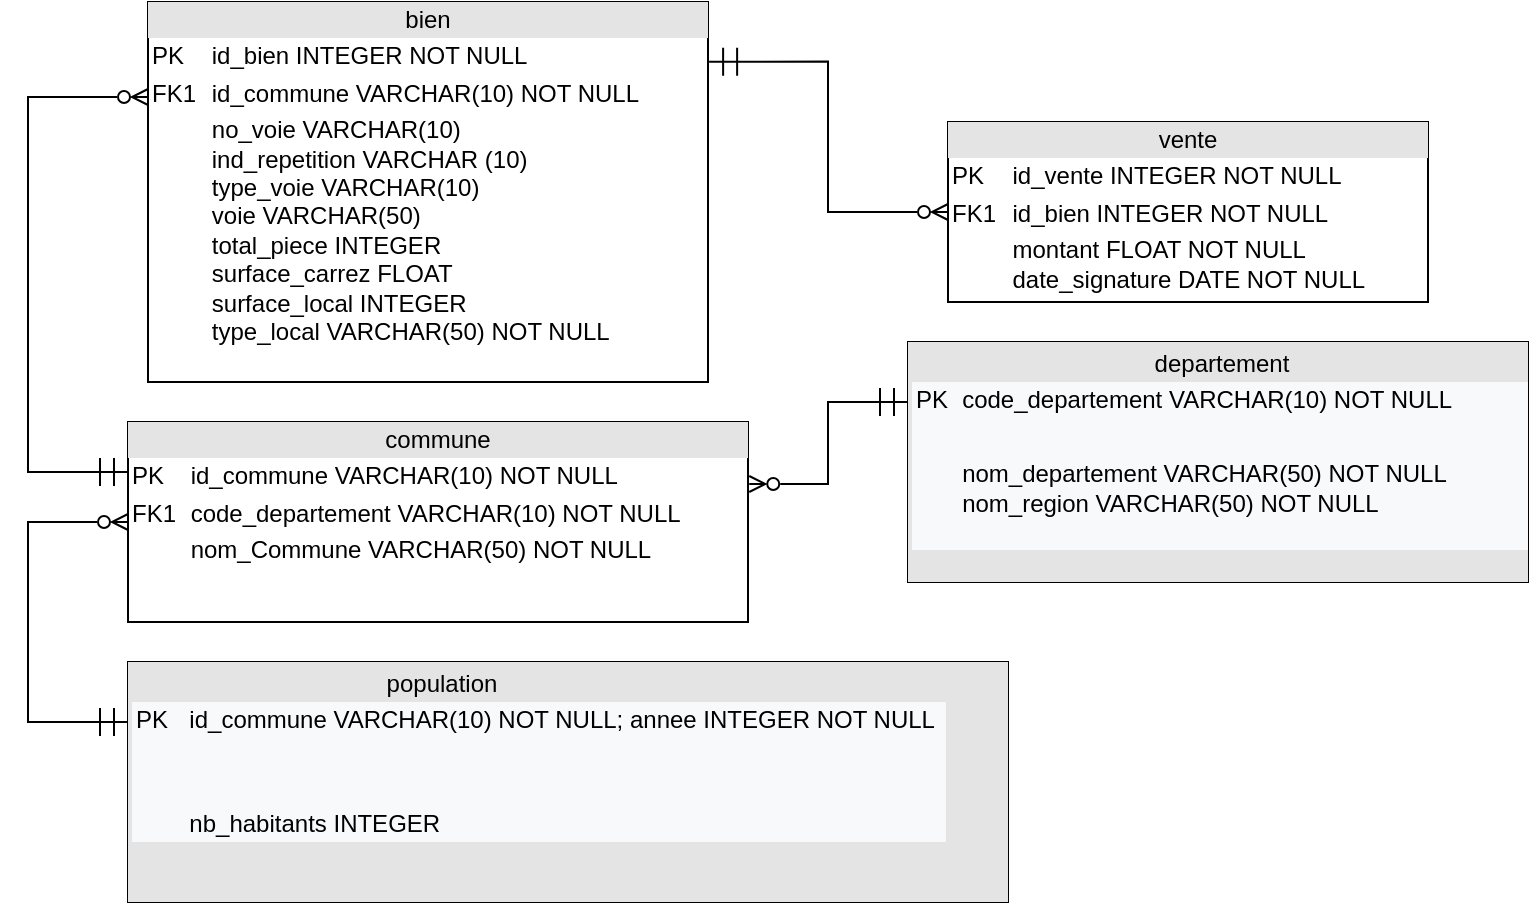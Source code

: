 <mxfile version="20.2.3" type="device"><diagram id="ulC4a5RA7_rg2kGEKbwz" name="Page-1"><mxGraphModel dx="1662" dy="891" grid="1" gridSize="10" guides="1" tooltips="1" connect="1" arrows="1" fold="1" page="1" pageScale="1" pageWidth="827" pageHeight="1169" math="0" shadow="0"><root><mxCell id="0"/><mxCell id="1" parent="0"/><mxCell id="T_dCSv-M0wplzIC0U72B-1" value="&lt;div style=&quot;text-align: center; box-sizing: border-box; width: 100%; background: rgb(228, 228, 228); padding: 2px;&quot;&gt;bien&lt;/div&gt;&lt;table style=&quot;width:100%;font-size:1em;&quot; cellpadding=&quot;2&quot; cellspacing=&quot;0&quot;&gt;&lt;tbody&gt;&lt;tr&gt;&lt;td&gt;PK&lt;/td&gt;&lt;td&gt;id_bien INTEGER NOT NULL&lt;/td&gt;&lt;/tr&gt;&lt;tr&gt;&lt;td&gt;FK1&lt;/td&gt;&lt;td&gt;id_commune VARCHAR(10) NOT NULL&lt;/td&gt;&lt;/tr&gt;&lt;tr&gt;&lt;td&gt;&lt;/td&gt;&lt;td&gt;no_voie VARCHAR(10)&lt;br&gt;ind_repetition VARCHAR (10)&lt;br&gt;type_voie VARCHAR(10)&lt;br&gt;voie VARCHAR(50)&lt;br&gt;total_piece INTEGER&lt;br&gt;surface_carrez FLOAT&lt;br&gt;surface_local INTEGER&lt;br&gt;type_local VARCHAR(50) NOT NULL&lt;/td&gt;&lt;/tr&gt;&lt;/tbody&gt;&lt;/table&gt;" style="verticalAlign=top;align=left;overflow=fill;html=1;" parent="1" vertex="1"><mxGeometry x="80" y="70" width="280" height="190" as="geometry"/></mxCell><mxCell id="T_dCSv-M0wplzIC0U72B-2" value="&lt;div style=&quot;text-align: center; box-sizing: border-box; width: 100%; background: rgb(228, 228, 228); padding: 2px;&quot;&gt;commune&lt;br&gt;&lt;/div&gt;&lt;table style=&quot;width:100%;font-size:1em;&quot; cellpadding=&quot;2&quot; cellspacing=&quot;0&quot;&gt;&lt;tbody&gt;&lt;tr&gt;&lt;td&gt;PK&lt;/td&gt;&lt;td&gt;id_commune&amp;nbsp;&lt;span style=&quot;&quot;&gt;VARCHAR(10)&lt;/span&gt;&amp;nbsp;NOT NULL&lt;/td&gt;&lt;/tr&gt;&lt;tr&gt;&lt;td&gt;FK1&lt;/td&gt;&lt;td&gt;code_departement VARCHAR(10) NOT NULL&lt;br&gt;&lt;/td&gt;&lt;/tr&gt;&lt;tr&gt;&lt;td&gt;&lt;span style=&quot;&quot;&gt;&#9;&lt;/span&gt;&lt;br&gt;&lt;/td&gt;&lt;td&gt;nom_Commune VARCHAR(50) NOT NULL&lt;br&gt;&lt;br&gt;&lt;/td&gt;&lt;/tr&gt;&lt;/tbody&gt;&lt;/table&gt;" style="verticalAlign=top;align=left;overflow=fill;html=1;whiteSpace=wrap;" parent="1" vertex="1"><mxGeometry x="70" y="280" width="310" height="100" as="geometry"/></mxCell><mxCell id="T_dCSv-M0wplzIC0U72B-3" value="&lt;div style=&quot;text-align: center; box-sizing: border-box; width: 100%; background: rgb(228, 228, 228); padding: 2px;&quot;&gt;vente&lt;/div&gt;&lt;table style=&quot;width:100%;font-size:1em;&quot; cellpadding=&quot;2&quot; cellspacing=&quot;0&quot;&gt;&lt;tbody&gt;&lt;tr&gt;&lt;td&gt;PK&lt;/td&gt;&lt;td&gt;id_vente INTEGER NOT NULL&lt;/td&gt;&lt;/tr&gt;&lt;tr&gt;&lt;td&gt;FK1&lt;/td&gt;&lt;td&gt;id_bien INTEGER NOT NULL&lt;/td&gt;&lt;/tr&gt;&lt;tr&gt;&lt;td&gt;&lt;/td&gt;&lt;td&gt;montant FLOAT NOT NULL&lt;br&gt;date_signature DATE NOT NULL&lt;/td&gt;&lt;/tr&gt;&lt;/tbody&gt;&lt;/table&gt;" style="verticalAlign=top;align=left;overflow=fill;html=1;" parent="1" vertex="1"><mxGeometry x="480" y="130" width="240" height="90" as="geometry"/></mxCell><mxCell id="T_dCSv-M0wplzIC0U72B-5" value="" style="endArrow=ERmandOne;endFill=0;endSize=12;html=1;rounded=0;exitX=0;exitY=0.5;exitDx=0;exitDy=0;entryX=1.002;entryY=0.157;entryDx=0;entryDy=0;edgeStyle=orthogonalEdgeStyle;startArrow=ERzeroToMany;startFill=0;entryPerimeter=0;" parent="1" source="T_dCSv-M0wplzIC0U72B-3" target="T_dCSv-M0wplzIC0U72B-1" edge="1"><mxGeometry width="160" relative="1" as="geometry"><mxPoint x="320" y="240" as="sourcePoint"/><mxPoint x="480" y="240" as="targetPoint"/></mxGeometry></mxCell><mxCell id="T_dCSv-M0wplzIC0U72B-6" value="" style="endArrow=ERmandOne;endFill=0;endSize=12;html=1;rounded=0;exitX=0;exitY=0.25;exitDx=0;exitDy=0;edgeStyle=orthogonalEdgeStyle;startArrow=ERzeroToMany;startFill=0;entryX=0;entryY=0.25;entryDx=0;entryDy=0;" parent="1" source="T_dCSv-M0wplzIC0U72B-1" target="T_dCSv-M0wplzIC0U72B-2" edge="1"><mxGeometry width="160" relative="1" as="geometry"><mxPoint x="489.28" y="195.35" as="sourcePoint"/><mxPoint x="80" y="310" as="targetPoint"/><Array as="points"><mxPoint x="20" y="118"/><mxPoint x="20" y="305"/></Array></mxGeometry></mxCell><mxCell id="Ir7H9Sc0jTSPyBc1KHSm-3" value="&lt;div style=&quot;text-align: center; box-sizing: border-box; width: 100%; background: rgb(228, 228, 228); padding: 2px;&quot;&gt;&lt;div style=&quot;box-sizing: border-box; width: 310px; background-image: initial; background-position: initial; background-size: initial; background-repeat: initial; background-attachment: initial; background-origin: initial; background-clip: initial; padding: 2px;&quot;&gt;departement&lt;/div&gt;&lt;table style=&quot;font-size: 1em; text-align: left; background-color: rgb(248, 249, 250); width: 310px;&quot; cellpadding=&quot;2&quot; cellspacing=&quot;0&quot;&gt;&lt;tbody&gt;&lt;tr&gt;&lt;td&gt;PK&lt;/td&gt;&lt;td&gt;code_departement VARCHAR(10) NOT NULL&lt;/td&gt;&lt;/tr&gt;&lt;tr&gt;&lt;td&gt;&lt;br&gt;&lt;/td&gt;&lt;td&gt;&lt;br&gt;&lt;/td&gt;&lt;/tr&gt;&lt;tr&gt;&lt;td&gt;&lt;br&gt;&lt;/td&gt;&lt;td&gt;nom_departement VARCHAR(50) NOT NULL&lt;br&gt;nom_region VARCHAR(50) NOT NULL&lt;br&gt;&lt;br&gt;&lt;/td&gt;&lt;/tr&gt;&lt;/tbody&gt;&lt;/table&gt;&lt;table style=&quot;background-color: initial; font-size: 1em; text-align: left; width: 100%;&quot; cellpadding=&quot;2&quot; cellspacing=&quot;0&quot;&gt;&lt;tbody&gt;&lt;tr&gt;&lt;td&gt;&lt;/td&gt;&lt;td&gt;&lt;br&gt;&lt;/td&gt;&lt;/tr&gt;&lt;tr&gt;&lt;td&gt;&lt;/td&gt;&lt;td&gt;&lt;br&gt;&lt;/td&gt;&lt;/tr&gt;&lt;tr&gt;&lt;td&gt;&lt;/td&gt;&lt;td&gt;&lt;br&gt;&lt;/td&gt;&lt;/tr&gt;&lt;/tbody&gt;&lt;/table&gt;&lt;/div&gt;" style="verticalAlign=top;align=left;overflow=fill;html=1;" parent="1" vertex="1"><mxGeometry x="460" y="240" width="310" height="120" as="geometry"/></mxCell><mxCell id="Ir7H9Sc0jTSPyBc1KHSm-4" value="" style="endArrow=ERmandOne;endFill=0;endSize=12;html=1;rounded=0;exitX=1.002;exitY=0.31;exitDx=0;exitDy=0;entryX=0;entryY=0.25;entryDx=0;entryDy=0;edgeStyle=orthogonalEdgeStyle;startArrow=ERzeroToMany;startFill=0;exitPerimeter=0;" parent="1" source="T_dCSv-M0wplzIC0U72B-2" target="Ir7H9Sc0jTSPyBc1KHSm-3" edge="1"><mxGeometry width="160" relative="1" as="geometry"><mxPoint x="490" y="185" as="sourcePoint"/><mxPoint x="370.56" y="106.69" as="targetPoint"/></mxGeometry></mxCell><mxCell id="wOnul7fifBq1tCZWJoTO-1" value="&lt;div style=&quot;text-align: center; box-sizing: border-box; width: 100%; background: rgb(228, 228, 228); padding: 2px;&quot;&gt;&lt;div style=&quot;box-sizing: border-box; width: 310px; background-image: initial; background-position: initial; background-size: initial; background-repeat: initial; background-attachment: initial; background-origin: initial; background-clip: initial; padding: 2px;&quot;&gt;population&lt;/div&gt;&lt;table style=&quot;font-size: 1em; text-align: left; background-color: rgb(248, 249, 250); width: 310px;&quot; cellpadding=&quot;2&quot; cellspacing=&quot;0&quot;&gt;&lt;tbody&gt;&lt;tr&gt;&lt;td&gt;PK&lt;span style=&quot;&quot;&gt;&#9;&lt;span style=&quot;white-space: pre;&quot;&gt;&#9;&lt;/span&gt;i&lt;/span&gt;d_commune VARCHAR(10)&amp;nbsp;NOT NULL; annee INTEGER NOT NULL&lt;br&gt;&lt;span style=&quot;&quot;&gt;&#9;&lt;/span&gt;&lt;br&gt;&lt;/td&gt;&lt;td&gt;&lt;br&gt;&lt;/td&gt;&lt;/tr&gt;&lt;tr&gt;&lt;td&gt;&lt;br&gt;&lt;/td&gt;&lt;td&gt;&lt;br&gt;&lt;/td&gt;&lt;/tr&gt;&lt;tr&gt;&lt;td&gt;&lt;span style=&quot;&quot;&gt;&#9;&lt;/span&gt;&lt;span style=&quot;white-space: pre;&quot;&gt;&#9;&lt;/span&gt;nb_habitants INTEGER&lt;br&gt;&lt;/td&gt;&lt;td&gt;&lt;br&gt;&lt;/td&gt;&lt;/tr&gt;&lt;/tbody&gt;&lt;/table&gt;&lt;table style=&quot;background-color: initial; font-size: 1em; text-align: left; width: 100%;&quot; cellpadding=&quot;2&quot; cellspacing=&quot;0&quot;&gt;&lt;tbody&gt;&lt;tr&gt;&lt;td&gt;&lt;/td&gt;&lt;td&gt;&lt;br&gt;&lt;/td&gt;&lt;/tr&gt;&lt;tr&gt;&lt;td&gt;&lt;/td&gt;&lt;td&gt;&lt;br&gt;&lt;/td&gt;&lt;/tr&gt;&lt;tr&gt;&lt;td&gt;&lt;/td&gt;&lt;td&gt;&lt;br&gt;&lt;/td&gt;&lt;/tr&gt;&lt;/tbody&gt;&lt;/table&gt;&lt;/div&gt;" style="verticalAlign=top;align=left;overflow=fill;html=1;" parent="1" vertex="1"><mxGeometry x="70" y="400" width="440" height="120" as="geometry"/></mxCell><mxCell id="wOnul7fifBq1tCZWJoTO-2" value="" style="endArrow=ERmandOne;endFill=0;endSize=12;html=1;rounded=0;exitX=0;exitY=0.5;exitDx=0;exitDy=0;edgeStyle=orthogonalEdgeStyle;startArrow=ERzeroToMany;startFill=0;entryX=0;entryY=0.25;entryDx=0;entryDy=0;" parent="1" source="T_dCSv-M0wplzIC0U72B-2" target="wOnul7fifBq1tCZWJoTO-1" edge="1"><mxGeometry width="160" relative="1" as="geometry"><mxPoint x="90" y="122.5" as="sourcePoint"/><mxPoint x="80" y="310" as="targetPoint"/><Array as="points"><mxPoint x="20" y="330"/><mxPoint x="20" y="430"/></Array></mxGeometry></mxCell></root></mxGraphModel></diagram></mxfile>